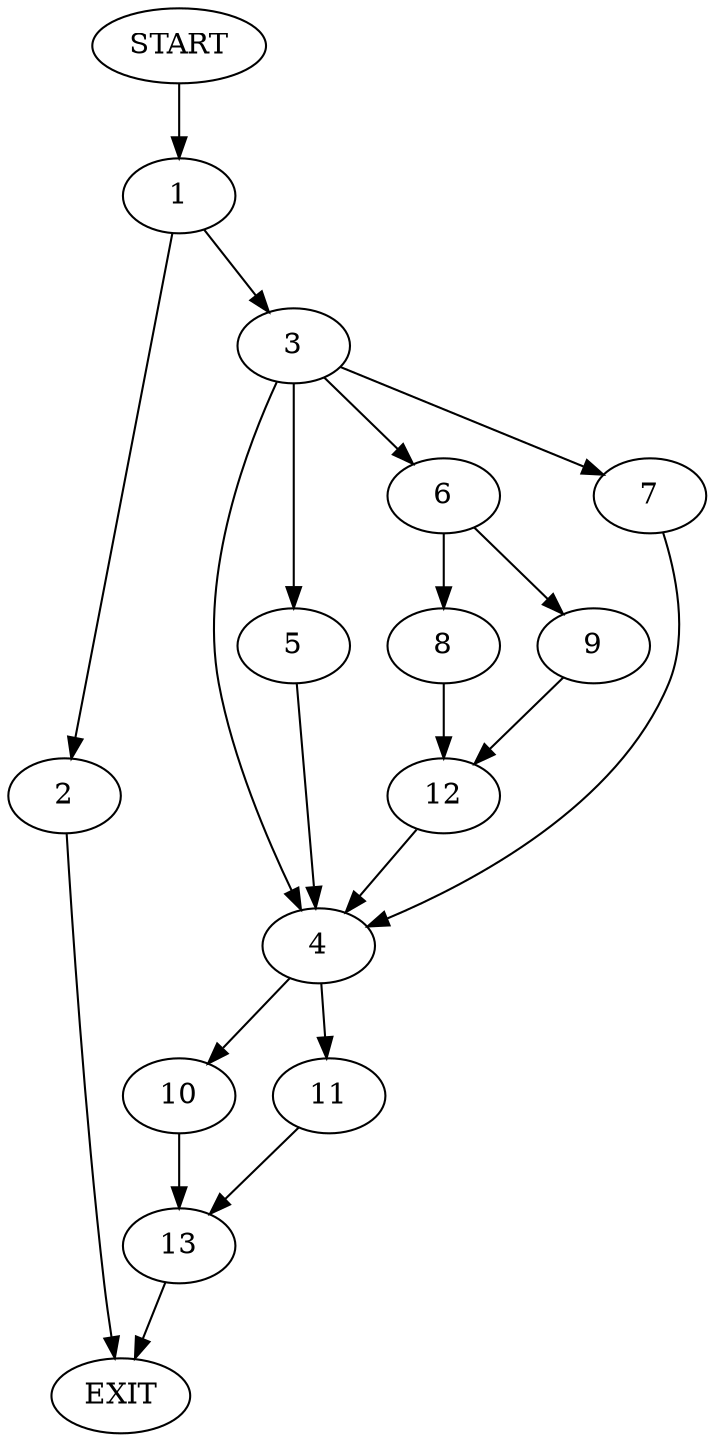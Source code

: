 digraph {
0 [label="START"]
14 [label="EXIT"]
0 -> 1
1 -> 2
1 -> 3
2 -> 14
3 -> 4
3 -> 5
3 -> 6
3 -> 7
6 -> 8
6 -> 9
7 -> 4
4 -> 10
4 -> 11
5 -> 4
8 -> 12
9 -> 12
12 -> 4
11 -> 13
10 -> 13
13 -> 14
}
